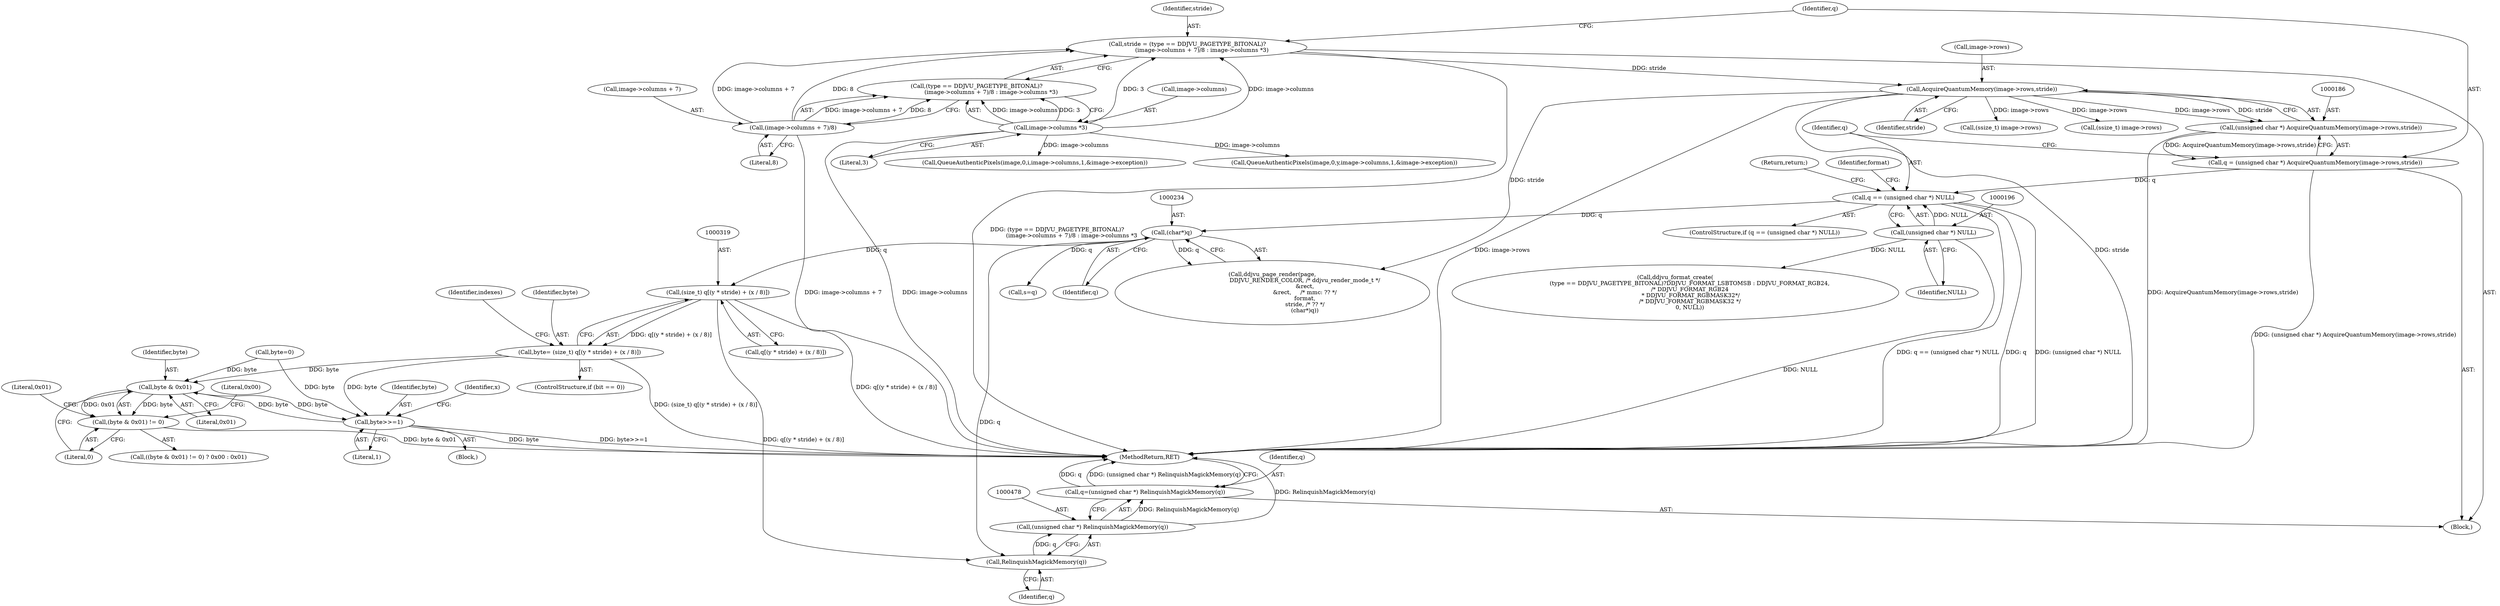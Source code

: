 digraph "0_ImageMagick_f6e9d0d9955e85bdd7540b251cd50d598dacc5e6_12@array" {
"1000318" [label="(Call,(size_t) q[(y * stride) + (x / 8)])"];
"1000233" [label="(Call,(char*)q)"];
"1000193" [label="(Call,q == (unsigned char *) NULL)"];
"1000183" [label="(Call,q = (unsigned char *) AcquireQuantumMemory(image->rows,stride))"];
"1000185" [label="(Call,(unsigned char *) AcquireQuantumMemory(image->rows,stride))"];
"1000187" [label="(Call,AcquireQuantumMemory(image->rows,stride))"];
"1000165" [label="(Call,stride = (type == DDJVU_PAGETYPE_BITONAL)?\n                (image->columns + 7)/8 : image->columns *3)"];
"1000171" [label="(Call,(image->columns + 7)/8)"];
"1000178" [label="(Call,image->columns *3)"];
"1000195" [label="(Call,(unsigned char *) NULL)"];
"1000316" [label="(Call,byte= (size_t) q[(y * stride) + (x / 8)])"];
"1000343" [label="(Call,byte & 0x01)"];
"1000342" [label="(Call,(byte & 0x01) != 0)"];
"1000358" [label="(Call,byte>>=1)"];
"1000479" [label="(Call,RelinquishMagickMemory(q))"];
"1000477" [label="(Call,(unsigned char *) RelinquishMagickMemory(q))"];
"1000475" [label="(Call,q=(unsigned char *) RelinquishMagickMemory(q))"];
"1000341" [label="(Call,((byte & 0x01) != 0) ? 0x00 : 0x01)"];
"1000312" [label="(ControlStructure,if (bit == 0))"];
"1000183" [label="(Call,q = (unsigned char *) AcquireQuantumMemory(image->rows,stride))"];
"1000193" [label="(Call,q == (unsigned char *) NULL)"];
"1000197" [label="(Identifier,NULL)"];
"1000167" [label="(Call,(type == DDJVU_PAGETYPE_BITONAL)?\n                (image->columns + 7)/8 : image->columns *3)"];
"1000342" [label="(Call,(byte & 0x01) != 0)"];
"1000178" [label="(Call,image->columns *3)"];
"1000344" [label="(Identifier,byte)"];
"1000348" [label="(Literal,0x01)"];
"1000191" [label="(Identifier,stride)"];
"1000386" [label="(Call,s=q)"];
"1000258" [label="(Call,(ssize_t) image->rows)"];
"1000331" [label="(Identifier,indexes)"];
"1000475" [label="(Call,q=(unsigned char *) RelinquishMagickMemory(q))"];
"1000233" [label="(Call,(char*)q)"];
"1000318" [label="(Call,(size_t) q[(y * stride) + (x / 8)])"];
"1000358" [label="(Call,byte>>=1)"];
"1000316" [label="(Call,byte= (size_t) q[(y * stride) + (x / 8)])"];
"1000480" [label="(Identifier,q)"];
"1000192" [label="(ControlStructure,if (q == (unsigned char *) NULL))"];
"1000359" [label="(Identifier,byte)"];
"1000235" [label="(Identifier,q)"];
"1000481" [label="(MethodReturn,RET)"];
"1000194" [label="(Identifier,q)"];
"1000185" [label="(Call,(unsigned char *) AcquireQuantumMemory(image->rows,stride))"];
"1000395" [label="(Call,(ssize_t) image->rows)"];
"1000172" [label="(Call,image->columns + 7)"];
"1000347" [label="(Literal,0x00)"];
"1000198" [label="(Return,return;)"];
"1000360" [label="(Literal,1)"];
"1000184" [label="(Identifier,q)"];
"1000166" [label="(Identifier,stride)"];
"1000201" [label="(Call,ddjvu_format_create(\n                (type == DDJVU_PAGETYPE_BITONAL)?DDJVU_FORMAT_LSBTOMSB : DDJVU_FORMAT_RGB24,\n                /* DDJVU_FORMAT_RGB24\n                 * DDJVU_FORMAT_RGBMASK32*/\n                /* DDJVU_FORMAT_RGBMASK32 */\n                0, NULL))"];
"1000200" [label="(Identifier,format)"];
"1000477" [label="(Call,(unsigned char *) RelinquishMagickMemory(q))"];
"1000179" [label="(Call,image->columns)"];
"1000165" [label="(Call,stride = (type == DDJVU_PAGETYPE_BITONAL)?\n                (image->columns + 7)/8 : image->columns *3)"];
"1000476" [label="(Identifier,q)"];
"1000195" [label="(Call,(unsigned char *) NULL)"];
"1000224" [label="(Call,ddjvu_page_render(page,\n                                    DDJVU_RENDER_COLOR, /* ddjvu_render_mode_t */\n                                    &rect,\n                                    &rect,     /* mmc: ?? */\n                                    format,\n                                    stride, /* ?? */\n                                    (char*)q))"];
"1000346" [label="(Literal,0)"];
"1000177" [label="(Literal,8)"];
"1000479" [label="(Call,RelinquishMagickMemory(q))"];
"1000310" [label="(Identifier,x)"];
"1000311" [label="(Block,)"];
"1000345" [label="(Literal,0x01)"];
"1000343" [label="(Call,byte & 0x01)"];
"1000188" [label="(Call,image->rows)"];
"1000182" [label="(Literal,3)"];
"1000122" [label="(Block,)"];
"1000320" [label="(Call,q[(y * stride) + (x / 8)])"];
"1000414" [label="(Call,QueueAuthenticPixels(image,0,i,image->columns,1,&image->exception))"];
"1000269" [label="(Call,QueueAuthenticPixels(image,0,y,image->columns,1,&image->exception))"];
"1000317" [label="(Identifier,byte)"];
"1000187" [label="(Call,AcquireQuantumMemory(image->rows,stride))"];
"1000171" [label="(Call,(image->columns + 7)/8)"];
"1000295" [label="(Call,byte=0)"];
"1000318" -> "1000316"  [label="AST: "];
"1000318" -> "1000320"  [label="CFG: "];
"1000319" -> "1000318"  [label="AST: "];
"1000320" -> "1000318"  [label="AST: "];
"1000316" -> "1000318"  [label="CFG: "];
"1000318" -> "1000481"  [label="DDG: q[(y * stride) + (x / 8)]"];
"1000318" -> "1000316"  [label="DDG: q[(y * stride) + (x / 8)]"];
"1000233" -> "1000318"  [label="DDG: q"];
"1000318" -> "1000479"  [label="DDG: q[(y * stride) + (x / 8)]"];
"1000233" -> "1000224"  [label="AST: "];
"1000233" -> "1000235"  [label="CFG: "];
"1000234" -> "1000233"  [label="AST: "];
"1000235" -> "1000233"  [label="AST: "];
"1000224" -> "1000233"  [label="CFG: "];
"1000233" -> "1000224"  [label="DDG: q"];
"1000193" -> "1000233"  [label="DDG: q"];
"1000233" -> "1000386"  [label="DDG: q"];
"1000233" -> "1000479"  [label="DDG: q"];
"1000193" -> "1000192"  [label="AST: "];
"1000193" -> "1000195"  [label="CFG: "];
"1000194" -> "1000193"  [label="AST: "];
"1000195" -> "1000193"  [label="AST: "];
"1000198" -> "1000193"  [label="CFG: "];
"1000200" -> "1000193"  [label="CFG: "];
"1000193" -> "1000481"  [label="DDG: q"];
"1000193" -> "1000481"  [label="DDG: (unsigned char *) NULL"];
"1000193" -> "1000481"  [label="DDG: q == (unsigned char *) NULL"];
"1000183" -> "1000193"  [label="DDG: q"];
"1000195" -> "1000193"  [label="DDG: NULL"];
"1000183" -> "1000122"  [label="AST: "];
"1000183" -> "1000185"  [label="CFG: "];
"1000184" -> "1000183"  [label="AST: "];
"1000185" -> "1000183"  [label="AST: "];
"1000194" -> "1000183"  [label="CFG: "];
"1000183" -> "1000481"  [label="DDG: (unsigned char *) AcquireQuantumMemory(image->rows,stride)"];
"1000185" -> "1000183"  [label="DDG: AcquireQuantumMemory(image->rows,stride)"];
"1000185" -> "1000187"  [label="CFG: "];
"1000186" -> "1000185"  [label="AST: "];
"1000187" -> "1000185"  [label="AST: "];
"1000185" -> "1000481"  [label="DDG: AcquireQuantumMemory(image->rows,stride)"];
"1000187" -> "1000185"  [label="DDG: image->rows"];
"1000187" -> "1000185"  [label="DDG: stride"];
"1000187" -> "1000191"  [label="CFG: "];
"1000188" -> "1000187"  [label="AST: "];
"1000191" -> "1000187"  [label="AST: "];
"1000187" -> "1000481"  [label="DDG: image->rows"];
"1000187" -> "1000481"  [label="DDG: stride"];
"1000165" -> "1000187"  [label="DDG: stride"];
"1000187" -> "1000224"  [label="DDG: stride"];
"1000187" -> "1000258"  [label="DDG: image->rows"];
"1000187" -> "1000395"  [label="DDG: image->rows"];
"1000165" -> "1000122"  [label="AST: "];
"1000165" -> "1000167"  [label="CFG: "];
"1000166" -> "1000165"  [label="AST: "];
"1000167" -> "1000165"  [label="AST: "];
"1000184" -> "1000165"  [label="CFG: "];
"1000165" -> "1000481"  [label="DDG: (type == DDJVU_PAGETYPE_BITONAL)?\n                (image->columns + 7)/8 : image->columns *3"];
"1000171" -> "1000165"  [label="DDG: image->columns + 7"];
"1000171" -> "1000165"  [label="DDG: 8"];
"1000178" -> "1000165"  [label="DDG: image->columns"];
"1000178" -> "1000165"  [label="DDG: 3"];
"1000171" -> "1000167"  [label="AST: "];
"1000171" -> "1000177"  [label="CFG: "];
"1000172" -> "1000171"  [label="AST: "];
"1000177" -> "1000171"  [label="AST: "];
"1000167" -> "1000171"  [label="CFG: "];
"1000171" -> "1000481"  [label="DDG: image->columns + 7"];
"1000171" -> "1000167"  [label="DDG: image->columns + 7"];
"1000171" -> "1000167"  [label="DDG: 8"];
"1000178" -> "1000167"  [label="AST: "];
"1000178" -> "1000182"  [label="CFG: "];
"1000179" -> "1000178"  [label="AST: "];
"1000182" -> "1000178"  [label="AST: "];
"1000167" -> "1000178"  [label="CFG: "];
"1000178" -> "1000481"  [label="DDG: image->columns"];
"1000178" -> "1000167"  [label="DDG: image->columns"];
"1000178" -> "1000167"  [label="DDG: 3"];
"1000178" -> "1000269"  [label="DDG: image->columns"];
"1000178" -> "1000414"  [label="DDG: image->columns"];
"1000195" -> "1000197"  [label="CFG: "];
"1000196" -> "1000195"  [label="AST: "];
"1000197" -> "1000195"  [label="AST: "];
"1000195" -> "1000481"  [label="DDG: NULL"];
"1000195" -> "1000201"  [label="DDG: NULL"];
"1000316" -> "1000312"  [label="AST: "];
"1000317" -> "1000316"  [label="AST: "];
"1000331" -> "1000316"  [label="CFG: "];
"1000316" -> "1000481"  [label="DDG: (size_t) q[(y * stride) + (x / 8)]"];
"1000316" -> "1000343"  [label="DDG: byte"];
"1000316" -> "1000358"  [label="DDG: byte"];
"1000343" -> "1000342"  [label="AST: "];
"1000343" -> "1000345"  [label="CFG: "];
"1000344" -> "1000343"  [label="AST: "];
"1000345" -> "1000343"  [label="AST: "];
"1000346" -> "1000343"  [label="CFG: "];
"1000343" -> "1000342"  [label="DDG: byte"];
"1000343" -> "1000342"  [label="DDG: 0x01"];
"1000295" -> "1000343"  [label="DDG: byte"];
"1000358" -> "1000343"  [label="DDG: byte"];
"1000343" -> "1000358"  [label="DDG: byte"];
"1000342" -> "1000341"  [label="AST: "];
"1000342" -> "1000346"  [label="CFG: "];
"1000346" -> "1000342"  [label="AST: "];
"1000347" -> "1000342"  [label="CFG: "];
"1000348" -> "1000342"  [label="CFG: "];
"1000342" -> "1000481"  [label="DDG: byte & 0x01"];
"1000358" -> "1000311"  [label="AST: "];
"1000358" -> "1000360"  [label="CFG: "];
"1000359" -> "1000358"  [label="AST: "];
"1000360" -> "1000358"  [label="AST: "];
"1000310" -> "1000358"  [label="CFG: "];
"1000358" -> "1000481"  [label="DDG: byte>>=1"];
"1000358" -> "1000481"  [label="DDG: byte"];
"1000295" -> "1000358"  [label="DDG: byte"];
"1000479" -> "1000477"  [label="AST: "];
"1000479" -> "1000480"  [label="CFG: "];
"1000480" -> "1000479"  [label="AST: "];
"1000477" -> "1000479"  [label="CFG: "];
"1000479" -> "1000477"  [label="DDG: q"];
"1000477" -> "1000475"  [label="AST: "];
"1000478" -> "1000477"  [label="AST: "];
"1000475" -> "1000477"  [label="CFG: "];
"1000477" -> "1000481"  [label="DDG: RelinquishMagickMemory(q)"];
"1000477" -> "1000475"  [label="DDG: RelinquishMagickMemory(q)"];
"1000475" -> "1000122"  [label="AST: "];
"1000476" -> "1000475"  [label="AST: "];
"1000481" -> "1000475"  [label="CFG: "];
"1000475" -> "1000481"  [label="DDG: q"];
"1000475" -> "1000481"  [label="DDG: (unsigned char *) RelinquishMagickMemory(q)"];
}
